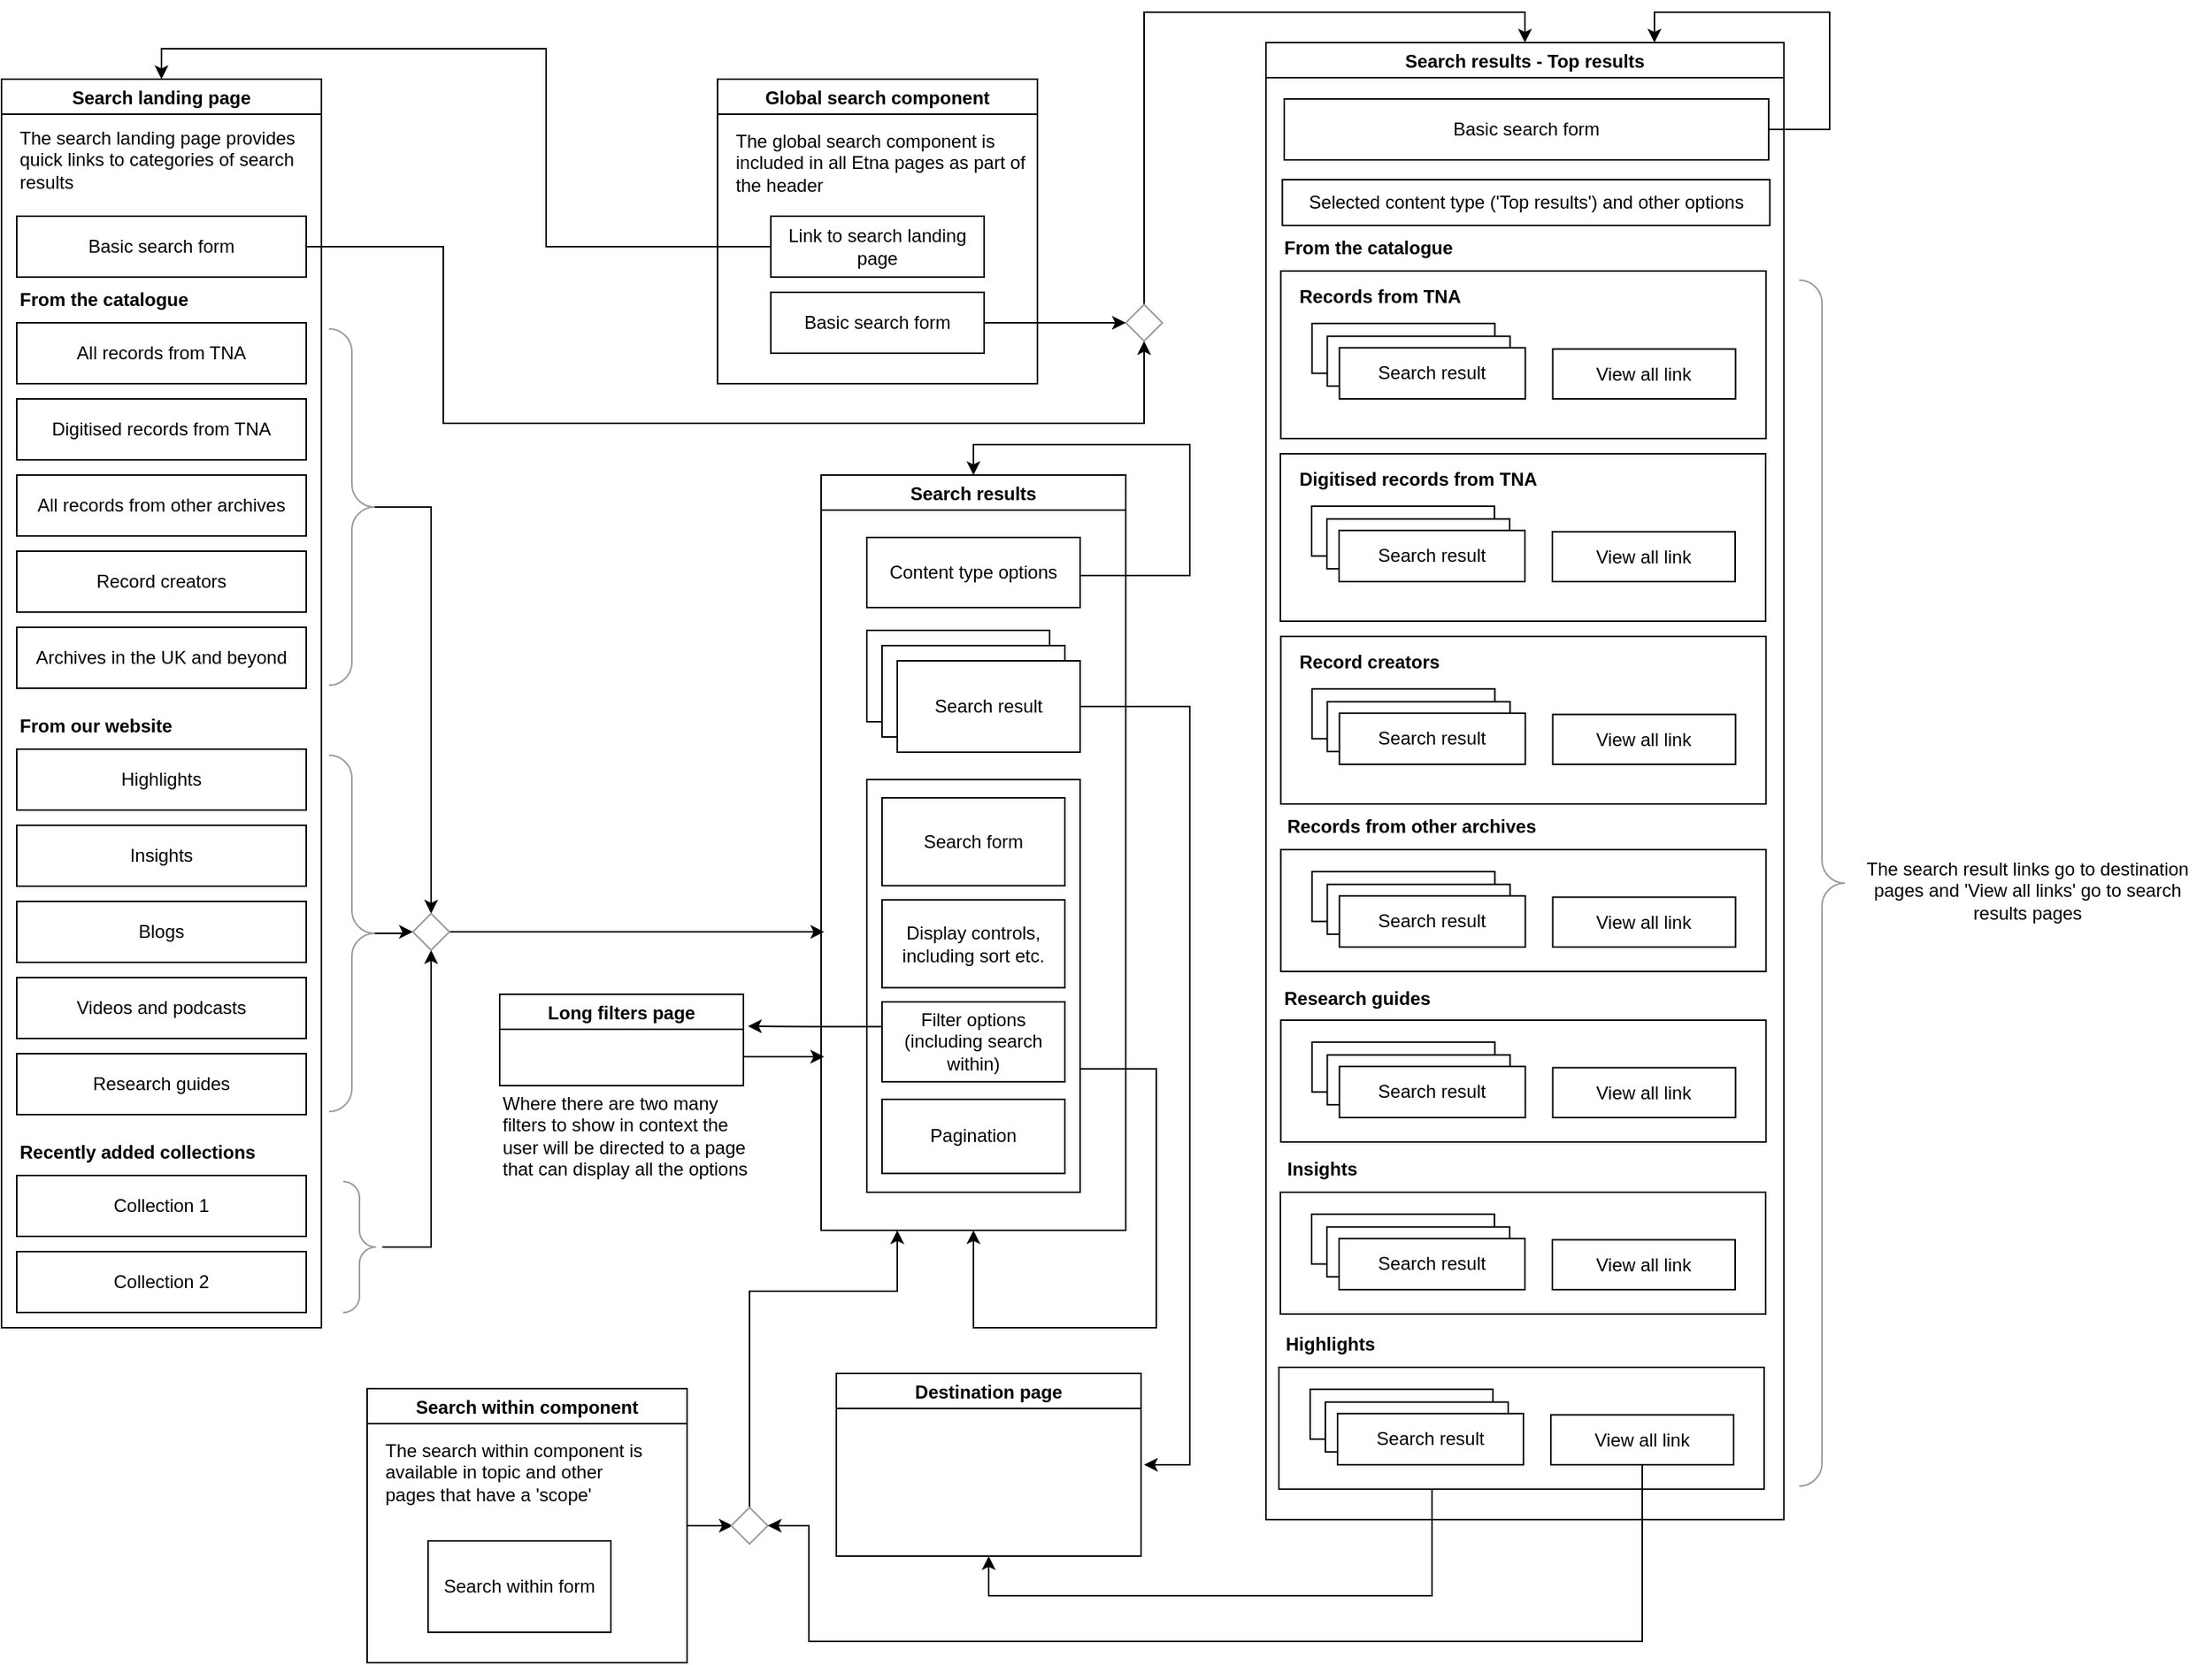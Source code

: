 <mxfile version="16.2.7" type="device"><diagram id="3wuXSHx0vhXqt1FfVYGA" name="Page-1"><mxGraphModel dx="764" dy="564" grid="1" gridSize="10" guides="1" tooltips="1" connect="1" arrows="1" fold="1" page="1" pageScale="1" pageWidth="1654" pageHeight="1169" math="0" shadow="0"><root><mxCell id="0"/><mxCell id="1" parent="0"/><mxCell id="5kCbINDF8DBrdRsvNfK--50" value="" style="edgeStyle=orthogonalEdgeStyle;rounded=0;orthogonalLoop=1;jettySize=auto;html=1;entryX=0.5;entryY=0;entryDx=0;entryDy=0;exitX=0;exitY=0.5;exitDx=0;exitDy=0;" parent="1" source="5kCbINDF8DBrdRsvNfK--17" target="5kCbINDF8DBrdRsvNfK--11" edge="1"><mxGeometry relative="1" as="geometry"><mxPoint x="655" y="-6" as="targetPoint"/></mxGeometry></mxCell><mxCell id="5kCbINDF8DBrdRsvNfK--1" value="Global search component" style="swimlane;" parent="1" vertex="1"><mxGeometry x="610" y="74" width="210" height="200" as="geometry"/></mxCell><mxCell id="5kCbINDF8DBrdRsvNfK--9" value="Basic search form" style="rounded=0;whiteSpace=wrap;html=1;" parent="5kCbINDF8DBrdRsvNfK--1" vertex="1"><mxGeometry x="35" y="140" width="140" height="40" as="geometry"/></mxCell><mxCell id="5kCbINDF8DBrdRsvNfK--17" value="Link to search landing page" style="rounded=0;whiteSpace=wrap;html=1;" parent="5kCbINDF8DBrdRsvNfK--1" vertex="1"><mxGeometry x="35" y="90" width="140" height="40" as="geometry"/></mxCell><mxCell id="5kCbINDF8DBrdRsvNfK--16" value="The global search component is included in all Etna pages as part of the header" style="text;html=1;strokeColor=none;fillColor=none;align=left;verticalAlign=middle;whiteSpace=wrap;rounded=0;" parent="5kCbINDF8DBrdRsvNfK--1" vertex="1"><mxGeometry x="10" y="40" width="200" height="30" as="geometry"/></mxCell><mxCell id="5kCbINDF8DBrdRsvNfK--78" value="" style="edgeStyle=orthogonalEdgeStyle;rounded=0;orthogonalLoop=1;jettySize=auto;html=1;" parent="1" source="5kCbINDF8DBrdRsvNfK--4" edge="1"><mxGeometry relative="1" as="geometry"><mxPoint x="620" y="1024" as="targetPoint"/></mxGeometry></mxCell><mxCell id="5kCbINDF8DBrdRsvNfK--4" value="Search within component" style="swimlane;" parent="1" vertex="1"><mxGeometry x="380" y="934" width="210" height="180" as="geometry"/></mxCell><mxCell id="5kCbINDF8DBrdRsvNfK--5" value="Search within form" style="rounded=0;whiteSpace=wrap;html=1;" parent="5kCbINDF8DBrdRsvNfK--4" vertex="1"><mxGeometry x="40" y="100" width="120" height="60" as="geometry"/></mxCell><mxCell id="5kCbINDF8DBrdRsvNfK--73" value="The search within component is available in topic and other pages that have a 'scope'" style="text;html=1;strokeColor=none;fillColor=none;align=left;verticalAlign=middle;whiteSpace=wrap;rounded=0;" parent="5kCbINDF8DBrdRsvNfK--4" vertex="1"><mxGeometry x="10" y="40" width="180" height="30" as="geometry"/></mxCell><mxCell id="5kCbINDF8DBrdRsvNfK--6" value="Search results - Top results" style="swimlane;" parent="1" vertex="1"><mxGeometry x="970" y="50" width="340" height="970" as="geometry"/></mxCell><mxCell id="1UFEHKPDBVKjldA-aK7c-43" value="Research guides" style="text;html=1;strokeColor=none;fillColor=none;align=left;verticalAlign=middle;whiteSpace=wrap;rounded=0;fontStyle=1" parent="5kCbINDF8DBrdRsvNfK--6" vertex="1"><mxGeometry x="10" y="613" width="188.5" height="30" as="geometry"/></mxCell><mxCell id="1UFEHKPDBVKjldA-aK7c-57" value="Insights" style="text;html=1;strokeColor=none;fillColor=none;align=left;verticalAlign=middle;whiteSpace=wrap;rounded=0;fontStyle=1" parent="5kCbINDF8DBrdRsvNfK--6" vertex="1"><mxGeometry x="11.5" y="725" width="188.5" height="30" as="geometry"/></mxCell><mxCell id="1UFEHKPDBVKjldA-aK7c-69" value="Selected content type ('Top results') and other options" style="rounded=0;whiteSpace=wrap;html=1;" parent="5kCbINDF8DBrdRsvNfK--6" vertex="1"><mxGeometry x="10.75" y="90" width="320" height="30" as="geometry"/></mxCell><mxCell id="5ijxJ7U3dJBMiLQ95O7w-33" value="" style="group" parent="5kCbINDF8DBrdRsvNfK--6" vertex="1" connectable="0"><mxGeometry x="11.75" y="623" width="318.5" height="110" as="geometry"/></mxCell><mxCell id="5ijxJ7U3dJBMiLQ95O7w-34" value="" style="group" parent="5ijxJ7U3dJBMiLQ95O7w-33" vertex="1" connectable="0"><mxGeometry x="-2" y="19" width="318.5" height="80" as="geometry"/></mxCell><mxCell id="5ijxJ7U3dJBMiLQ95O7w-35" value="" style="rounded=0;whiteSpace=wrap;html=1;" parent="5ijxJ7U3dJBMiLQ95O7w-34" vertex="1"><mxGeometry width="318.5" height="80" as="geometry"/></mxCell><mxCell id="5ijxJ7U3dJBMiLQ95O7w-36" value="View all link" style="rounded=0;whiteSpace=wrap;html=1;" parent="5ijxJ7U3dJBMiLQ95O7w-34" vertex="1"><mxGeometry x="178.5" y="31.221" width="120" height="32.748" as="geometry"/></mxCell><mxCell id="5ijxJ7U3dJBMiLQ95O7w-37" value="\" style="rounded=0;whiteSpace=wrap;html=1;" parent="5ijxJ7U3dJBMiLQ95O7w-34" vertex="1"><mxGeometry x="20.5" y="14.427" width="120" height="32.748" as="geometry"/></mxCell><mxCell id="5ijxJ7U3dJBMiLQ95O7w-38" value="Search result" style="rounded=0;whiteSpace=wrap;html=1;" parent="5ijxJ7U3dJBMiLQ95O7w-34" vertex="1"><mxGeometry x="30.5" y="22.824" width="120" height="32.748" as="geometry"/></mxCell><mxCell id="5ijxJ7U3dJBMiLQ95O7w-39" value="Search result" style="rounded=0;whiteSpace=wrap;html=1;" parent="5ijxJ7U3dJBMiLQ95O7w-34" vertex="1"><mxGeometry x="38.5" y="30.382" width="122" height="33.588" as="geometry"/></mxCell><mxCell id="5ijxJ7U3dJBMiLQ95O7w-40" value="" style="group" parent="5kCbINDF8DBrdRsvNfK--6" vertex="1" connectable="0"><mxGeometry x="11.5" y="735" width="318.5" height="110" as="geometry"/></mxCell><mxCell id="5ijxJ7U3dJBMiLQ95O7w-41" value="" style="group" parent="5ijxJ7U3dJBMiLQ95O7w-40" vertex="1" connectable="0"><mxGeometry x="-2" y="20" width="318.5" height="80" as="geometry"/></mxCell><mxCell id="5ijxJ7U3dJBMiLQ95O7w-42" value="" style="rounded=0;whiteSpace=wrap;html=1;" parent="5ijxJ7U3dJBMiLQ95O7w-41" vertex="1"><mxGeometry width="318.5" height="80" as="geometry"/></mxCell><mxCell id="5ijxJ7U3dJBMiLQ95O7w-43" value="View all link" style="rounded=0;whiteSpace=wrap;html=1;" parent="5ijxJ7U3dJBMiLQ95O7w-41" vertex="1"><mxGeometry x="178.5" y="31.221" width="120" height="32.748" as="geometry"/></mxCell><mxCell id="5ijxJ7U3dJBMiLQ95O7w-44" value="\" style="rounded=0;whiteSpace=wrap;html=1;" parent="5ijxJ7U3dJBMiLQ95O7w-41" vertex="1"><mxGeometry x="20.5" y="14.427" width="120" height="32.748" as="geometry"/></mxCell><mxCell id="5ijxJ7U3dJBMiLQ95O7w-45" value="Search result" style="rounded=0;whiteSpace=wrap;html=1;" parent="5ijxJ7U3dJBMiLQ95O7w-41" vertex="1"><mxGeometry x="30.5" y="22.824" width="120" height="32.748" as="geometry"/></mxCell><mxCell id="5ijxJ7U3dJBMiLQ95O7w-46" value="Search result" style="rounded=0;whiteSpace=wrap;html=1;" parent="5ijxJ7U3dJBMiLQ95O7w-41" vertex="1"><mxGeometry x="38.5" y="30.382" width="122" height="33.588" as="geometry"/></mxCell><mxCell id="1UFEHKPDBVKjldA-aK7c-34" value="Records from other archives" style="text;html=1;strokeColor=none;fillColor=none;align=left;verticalAlign=middle;whiteSpace=wrap;rounded=0;fontStyle=1" parent="5kCbINDF8DBrdRsvNfK--6" vertex="1"><mxGeometry x="11.5" y="500" width="188.5" height="30" as="geometry"/></mxCell><mxCell id="5ijxJ7U3dJBMiLQ95O7w-25" value="" style="group" parent="5kCbINDF8DBrdRsvNfK--6" vertex="1" connectable="0"><mxGeometry x="11.75" y="510" width="318.5" height="110" as="geometry"/></mxCell><mxCell id="5ijxJ7U3dJBMiLQ95O7w-32" value="" style="group" parent="5ijxJ7U3dJBMiLQ95O7w-25" vertex="1" connectable="0"><mxGeometry x="-2" y="20" width="318.5" height="80" as="geometry"/></mxCell><mxCell id="5ijxJ7U3dJBMiLQ95O7w-26" value="" style="rounded=0;whiteSpace=wrap;html=1;" parent="5ijxJ7U3dJBMiLQ95O7w-32" vertex="1"><mxGeometry width="318.5" height="80" as="geometry"/></mxCell><mxCell id="5ijxJ7U3dJBMiLQ95O7w-28" value="View all link" style="rounded=0;whiteSpace=wrap;html=1;" parent="5ijxJ7U3dJBMiLQ95O7w-32" vertex="1"><mxGeometry x="178.5" y="31.221" width="120" height="32.748" as="geometry"/></mxCell><mxCell id="5ijxJ7U3dJBMiLQ95O7w-29" value="\" style="rounded=0;whiteSpace=wrap;html=1;" parent="5ijxJ7U3dJBMiLQ95O7w-32" vertex="1"><mxGeometry x="20.5" y="14.427" width="120" height="32.748" as="geometry"/></mxCell><mxCell id="5ijxJ7U3dJBMiLQ95O7w-30" value="Search result" style="rounded=0;whiteSpace=wrap;html=1;" parent="5ijxJ7U3dJBMiLQ95O7w-32" vertex="1"><mxGeometry x="30.5" y="22.824" width="120" height="32.748" as="geometry"/></mxCell><mxCell id="5ijxJ7U3dJBMiLQ95O7w-31" value="Search result" style="rounded=0;whiteSpace=wrap;html=1;" parent="5ijxJ7U3dJBMiLQ95O7w-32" vertex="1"><mxGeometry x="38.5" y="30.382" width="122" height="33.588" as="geometry"/></mxCell><mxCell id="1UFEHKPDBVKjldA-aK7c-6" value="From the catalogue" style="text;html=1;strokeColor=none;fillColor=none;align=left;verticalAlign=middle;whiteSpace=wrap;rounded=0;fontStyle=1" parent="5kCbINDF8DBrdRsvNfK--6" vertex="1"><mxGeometry x="10" y="120" width="136" height="30" as="geometry"/></mxCell><mxCell id="5ijxJ7U3dJBMiLQ95O7w-5" value="" style="group" parent="5kCbINDF8DBrdRsvNfK--6" vertex="1" connectable="0"><mxGeometry x="11.75" y="150" width="318.5" height="110" as="geometry"/></mxCell><mxCell id="1UFEHKPDBVKjldA-aK7c-7" value="Search result" style="rounded=0;whiteSpace=wrap;html=1;" parent="5ijxJ7U3dJBMiLQ95O7w-5" vertex="1"><mxGeometry x="10.5" y="31" width="120" height="60" as="geometry"/></mxCell><mxCell id="1UFEHKPDBVKjldA-aK7c-19" value="" style="group" parent="5ijxJ7U3dJBMiLQ95O7w-5" vertex="1" connectable="0"><mxGeometry width="318.5" height="110" as="geometry"/></mxCell><mxCell id="1UFEHKPDBVKjldA-aK7c-20" value="" style="group" parent="1UFEHKPDBVKjldA-aK7c-19" vertex="1" connectable="0"><mxGeometry width="318.5" height="110" as="geometry"/></mxCell><mxCell id="1UFEHKPDBVKjldA-aK7c-5" value="" style="rounded=0;whiteSpace=wrap;html=1;" parent="1UFEHKPDBVKjldA-aK7c-20" vertex="1"><mxGeometry x="-2" width="318.5" height="110" as="geometry"/></mxCell><mxCell id="1UFEHKPDBVKjldA-aK7c-13" value="Records from TNA" style="text;html=1;strokeColor=none;fillColor=none;align=left;verticalAlign=middle;whiteSpace=wrap;rounded=0;fontStyle=1" parent="1UFEHKPDBVKjldA-aK7c-20" vertex="1"><mxGeometry x="8.5" y="4.198" width="136" height="25.191" as="geometry"/></mxCell><mxCell id="1UFEHKPDBVKjldA-aK7c-14" value="View all link" style="rounded=0;whiteSpace=wrap;html=1;" parent="1UFEHKPDBVKjldA-aK7c-20" vertex="1"><mxGeometry x="176.5" y="51.221" width="120" height="32.748" as="geometry"/></mxCell><mxCell id="1UFEHKPDBVKjldA-aK7c-10" value="\" style="rounded=0;whiteSpace=wrap;html=1;" parent="1UFEHKPDBVKjldA-aK7c-20" vertex="1"><mxGeometry x="18.5" y="34.427" width="120" height="32.748" as="geometry"/></mxCell><mxCell id="1UFEHKPDBVKjldA-aK7c-11" value="Search result" style="rounded=0;whiteSpace=wrap;html=1;" parent="1UFEHKPDBVKjldA-aK7c-20" vertex="1"><mxGeometry x="28.5" y="42.824" width="120" height="32.748" as="geometry"/></mxCell><mxCell id="1UFEHKPDBVKjldA-aK7c-12" value="Search result" style="rounded=0;whiteSpace=wrap;html=1;" parent="1UFEHKPDBVKjldA-aK7c-20" vertex="1"><mxGeometry x="36.5" y="50.382" width="122" height="33.588" as="geometry"/></mxCell><mxCell id="5ijxJ7U3dJBMiLQ95O7w-6" value="" style="group" parent="5kCbINDF8DBrdRsvNfK--6" vertex="1" connectable="0"><mxGeometry x="11.5" y="270" width="318.5" height="110" as="geometry"/></mxCell><mxCell id="5ijxJ7U3dJBMiLQ95O7w-7" value="Search result" style="rounded=0;whiteSpace=wrap;html=1;" parent="5ijxJ7U3dJBMiLQ95O7w-6" vertex="1"><mxGeometry x="10.5" y="31" width="120" height="60" as="geometry"/></mxCell><mxCell id="5ijxJ7U3dJBMiLQ95O7w-8" value="" style="group" parent="5ijxJ7U3dJBMiLQ95O7w-6" vertex="1" connectable="0"><mxGeometry width="318.5" height="110" as="geometry"/></mxCell><mxCell id="5ijxJ7U3dJBMiLQ95O7w-9" value="" style="group" parent="5ijxJ7U3dJBMiLQ95O7w-8" vertex="1" connectable="0"><mxGeometry width="318.5" height="110" as="geometry"/></mxCell><mxCell id="5ijxJ7U3dJBMiLQ95O7w-10" value="" style="rounded=0;whiteSpace=wrap;html=1;" parent="5ijxJ7U3dJBMiLQ95O7w-9" vertex="1"><mxGeometry x="-2" width="318.5" height="110" as="geometry"/></mxCell><mxCell id="5ijxJ7U3dJBMiLQ95O7w-11" value="Digitised records from TNA" style="text;html=1;strokeColor=none;fillColor=none;align=left;verticalAlign=middle;whiteSpace=wrap;rounded=0;fontStyle=1" parent="5ijxJ7U3dJBMiLQ95O7w-9" vertex="1"><mxGeometry x="8.5" y="4.2" width="191.5" height="25.19" as="geometry"/></mxCell><mxCell id="5ijxJ7U3dJBMiLQ95O7w-12" value="View all link" style="rounded=0;whiteSpace=wrap;html=1;" parent="5ijxJ7U3dJBMiLQ95O7w-9" vertex="1"><mxGeometry x="176.5" y="51.221" width="120" height="32.748" as="geometry"/></mxCell><mxCell id="5ijxJ7U3dJBMiLQ95O7w-13" value="\" style="rounded=0;whiteSpace=wrap;html=1;" parent="5ijxJ7U3dJBMiLQ95O7w-9" vertex="1"><mxGeometry x="18.5" y="34.427" width="120" height="32.748" as="geometry"/></mxCell><mxCell id="5ijxJ7U3dJBMiLQ95O7w-14" value="Search result" style="rounded=0;whiteSpace=wrap;html=1;" parent="5ijxJ7U3dJBMiLQ95O7w-9" vertex="1"><mxGeometry x="28.5" y="42.824" width="120" height="32.748" as="geometry"/></mxCell><mxCell id="5ijxJ7U3dJBMiLQ95O7w-15" value="Search result" style="rounded=0;whiteSpace=wrap;html=1;" parent="5ijxJ7U3dJBMiLQ95O7w-9" vertex="1"><mxGeometry x="36.5" y="50.382" width="122" height="33.588" as="geometry"/></mxCell><mxCell id="5ijxJ7U3dJBMiLQ95O7w-16" value="" style="group" parent="5kCbINDF8DBrdRsvNfK--6" vertex="1" connectable="0"><mxGeometry x="11.75" y="390" width="318.5" height="110" as="geometry"/></mxCell><mxCell id="5ijxJ7U3dJBMiLQ95O7w-17" value="" style="group" parent="5ijxJ7U3dJBMiLQ95O7w-16" vertex="1" connectable="0"><mxGeometry width="318.5" height="110" as="geometry"/></mxCell><mxCell id="5ijxJ7U3dJBMiLQ95O7w-18" value="" style="rounded=0;whiteSpace=wrap;html=1;" parent="5ijxJ7U3dJBMiLQ95O7w-17" vertex="1"><mxGeometry x="-2" width="318.5" height="110" as="geometry"/></mxCell><mxCell id="5ijxJ7U3dJBMiLQ95O7w-19" value="Record creators" style="text;html=1;strokeColor=none;fillColor=none;align=left;verticalAlign=middle;whiteSpace=wrap;rounded=0;fontStyle=1" parent="5ijxJ7U3dJBMiLQ95O7w-17" vertex="1"><mxGeometry x="8.5" y="4.2" width="191.5" height="25.19" as="geometry"/></mxCell><mxCell id="5ijxJ7U3dJBMiLQ95O7w-20" value="View all link" style="rounded=0;whiteSpace=wrap;html=1;" parent="5ijxJ7U3dJBMiLQ95O7w-17" vertex="1"><mxGeometry x="176.5" y="51.221" width="120" height="32.748" as="geometry"/></mxCell><mxCell id="5ijxJ7U3dJBMiLQ95O7w-21" value="\" style="rounded=0;whiteSpace=wrap;html=1;" parent="5ijxJ7U3dJBMiLQ95O7w-17" vertex="1"><mxGeometry x="18.5" y="34.427" width="120" height="32.748" as="geometry"/></mxCell><mxCell id="5ijxJ7U3dJBMiLQ95O7w-22" value="Search result" style="rounded=0;whiteSpace=wrap;html=1;" parent="5ijxJ7U3dJBMiLQ95O7w-17" vertex="1"><mxGeometry x="28.5" y="42.824" width="120" height="32.748" as="geometry"/></mxCell><mxCell id="5ijxJ7U3dJBMiLQ95O7w-23" value="Search result" style="rounded=0;whiteSpace=wrap;html=1;" parent="5ijxJ7U3dJBMiLQ95O7w-17" vertex="1"><mxGeometry x="36.5" y="50.382" width="122" height="33.588" as="geometry"/></mxCell><mxCell id="1UFEHKPDBVKjldA-aK7c-63" value="Highlights" style="text;html=1;strokeColor=none;fillColor=none;align=left;verticalAlign=middle;whiteSpace=wrap;rounded=0;fontStyle=1" parent="5kCbINDF8DBrdRsvNfK--6" vertex="1"><mxGeometry x="10.75" y="840" width="188.5" height="30" as="geometry"/></mxCell><mxCell id="5ijxJ7U3dJBMiLQ95O7w-47" value="" style="group" parent="5kCbINDF8DBrdRsvNfK--6" vertex="1" connectable="0"><mxGeometry x="8.5" y="870" width="318.5" height="80" as="geometry"/></mxCell><mxCell id="5ijxJ7U3dJBMiLQ95O7w-48" value="" style="rounded=0;whiteSpace=wrap;html=1;" parent="5ijxJ7U3dJBMiLQ95O7w-47" vertex="1"><mxGeometry width="318.5" height="80" as="geometry"/></mxCell><mxCell id="5ijxJ7U3dJBMiLQ95O7w-49" value="View all link" style="rounded=0;whiteSpace=wrap;html=1;" parent="5ijxJ7U3dJBMiLQ95O7w-47" vertex="1"><mxGeometry x="178.5" y="31.221" width="120" height="32.748" as="geometry"/></mxCell><mxCell id="5ijxJ7U3dJBMiLQ95O7w-50" value="\" style="rounded=0;whiteSpace=wrap;html=1;" parent="5ijxJ7U3dJBMiLQ95O7w-47" vertex="1"><mxGeometry x="20.5" y="14.427" width="120" height="32.748" as="geometry"/></mxCell><mxCell id="5ijxJ7U3dJBMiLQ95O7w-51" value="Search result" style="rounded=0;whiteSpace=wrap;html=1;" parent="5ijxJ7U3dJBMiLQ95O7w-47" vertex="1"><mxGeometry x="30.5" y="22.824" width="120" height="32.748" as="geometry"/></mxCell><mxCell id="5ijxJ7U3dJBMiLQ95O7w-52" value="Search result" style="rounded=0;whiteSpace=wrap;html=1;" parent="5ijxJ7U3dJBMiLQ95O7w-47" vertex="1"><mxGeometry x="38.5" y="30.382" width="122" height="33.588" as="geometry"/></mxCell><mxCell id="5ijxJ7U3dJBMiLQ95O7w-59" value="Basic search form" style="rounded=0;whiteSpace=wrap;html=1;" parent="5kCbINDF8DBrdRsvNfK--6" vertex="1"><mxGeometry x="12" y="37" width="318" height="40" as="geometry"/></mxCell><mxCell id="5ijxJ7U3dJBMiLQ95O7w-61" value="" style="edgeStyle=orthogonalEdgeStyle;rounded=0;orthogonalLoop=1;jettySize=auto;html=1;entryX=0.75;entryY=0;entryDx=0;entryDy=0;exitX=1;exitY=0.5;exitDx=0;exitDy=0;" parent="5kCbINDF8DBrdRsvNfK--6" source="5ijxJ7U3dJBMiLQ95O7w-59" target="5kCbINDF8DBrdRsvNfK--6" edge="1"><mxGeometry relative="1" as="geometry"><mxPoint x="509.0" y="57" as="targetPoint"/><Array as="points"><mxPoint x="370" y="57"/><mxPoint x="370" y="-20"/><mxPoint x="255" y="-20"/></Array></mxGeometry></mxCell><mxCell id="5kCbINDF8DBrdRsvNfK--45" value="" style="edgeStyle=orthogonalEdgeStyle;rounded=0;orthogonalLoop=1;jettySize=auto;html=1;entryX=0.5;entryY=0;entryDx=0;entryDy=0;" parent="1" source="5kCbINDF8DBrdRsvNfK--37" target="5kCbINDF8DBrdRsvNfK--41" edge="1"><mxGeometry relative="1" as="geometry"/></mxCell><mxCell id="5kCbINDF8DBrdRsvNfK--42" value="" style="edgeStyle=orthogonalEdgeStyle;rounded=0;orthogonalLoop=1;jettySize=auto;html=1;" parent="1" source="5kCbINDF8DBrdRsvNfK--38" target="5kCbINDF8DBrdRsvNfK--41" edge="1"><mxGeometry relative="1" as="geometry"/></mxCell><mxCell id="5kCbINDF8DBrdRsvNfK--44" value="" style="edgeStyle=orthogonalEdgeStyle;rounded=0;orthogonalLoop=1;jettySize=auto;html=1;" parent="1" source="5kCbINDF8DBrdRsvNfK--39" target="5kCbINDF8DBrdRsvNfK--41" edge="1"><mxGeometry relative="1" as="geometry"><mxPoint x="555" y="814" as="targetPoint"/></mxGeometry></mxCell><mxCell id="5kCbINDF8DBrdRsvNfK--54" value="" style="edgeStyle=orthogonalEdgeStyle;rounded=0;orthogonalLoop=1;jettySize=auto;html=1;" parent="1" source="5kCbINDF8DBrdRsvNfK--41" edge="1"><mxGeometry relative="1" as="geometry"><mxPoint x="680" y="634" as="targetPoint"/></mxGeometry></mxCell><mxCell id="5kCbINDF8DBrdRsvNfK--41" value="" style="rhombus;whiteSpace=wrap;html=1;align=left;strokeColor=#999999;strokeWidth=1;shadow=0;dashed=0;" parent="1" vertex="1"><mxGeometry x="410" y="622" width="24" height="24" as="geometry"/></mxCell><mxCell id="5kCbINDF8DBrdRsvNfK--55" value="Search results" style="swimlane;" parent="1" vertex="1"><mxGeometry x="678" y="334" width="200" height="496" as="geometry"/></mxCell><mxCell id="5kCbINDF8DBrdRsvNfK--60" value="" style="edgeStyle=orthogonalEdgeStyle;rounded=0;orthogonalLoop=1;jettySize=auto;html=1;entryX=0.5;entryY=1;entryDx=0;entryDy=0;exitX=1;exitY=0.5;exitDx=0;exitDy=0;" parent="5kCbINDF8DBrdRsvNfK--55" source="5kCbINDF8DBrdRsvNfK--68" target="5kCbINDF8DBrdRsvNfK--55" edge="1"><mxGeometry relative="1" as="geometry"><mxPoint x="170" y="260" as="sourcePoint"/><mxPoint x="240" y="150" as="targetPoint"/><Array as="points"><mxPoint x="220" y="390"/><mxPoint x="220" y="560"/><mxPoint x="100" y="560"/></Array></mxGeometry></mxCell><mxCell id="1UFEHKPDBVKjldA-aK7c-1" value="" style="group" parent="5kCbINDF8DBrdRsvNfK--55" vertex="1" connectable="0"><mxGeometry x="30" y="200" width="140" height="271" as="geometry"/></mxCell><mxCell id="5kCbINDF8DBrdRsvNfK--68" value="" style="rounded=0;whiteSpace=wrap;html=1;" parent="1UFEHKPDBVKjldA-aK7c-1" vertex="1"><mxGeometry width="140" height="271" as="geometry"/></mxCell><mxCell id="5kCbINDF8DBrdRsvNfK--58" value="Display controls, including sort etc." style="rounded=0;whiteSpace=wrap;html=1;" parent="1UFEHKPDBVKjldA-aK7c-1" vertex="1"><mxGeometry x="10" y="79" width="120" height="57.68" as="geometry"/></mxCell><mxCell id="5kCbINDF8DBrdRsvNfK--66" value="Filter options (including search within)" style="rounded=0;whiteSpace=wrap;html=1;" parent="1UFEHKPDBVKjldA-aK7c-1" vertex="1"><mxGeometry x="10" y="146" width="120" height="52.45" as="geometry"/></mxCell><mxCell id="5kCbINDF8DBrdRsvNfK--67" value="Pagination" style="rounded=0;whiteSpace=wrap;html=1;" parent="1UFEHKPDBVKjldA-aK7c-1" vertex="1"><mxGeometry x="10" y="210" width="120" height="48.68" as="geometry"/></mxCell><mxCell id="5ijxJ7U3dJBMiLQ95O7w-66" value="Search form" style="rounded=0;whiteSpace=wrap;html=1;" parent="1UFEHKPDBVKjldA-aK7c-1" vertex="1"><mxGeometry x="10" y="12" width="120" height="57.68" as="geometry"/></mxCell><mxCell id="5kCbINDF8DBrdRsvNfK--61" value="Content type options" style="rounded=0;whiteSpace=wrap;html=1;" parent="5kCbINDF8DBrdRsvNfK--55" vertex="1"><mxGeometry x="30" y="41" width="140" height="46" as="geometry"/></mxCell><mxCell id="1UFEHKPDBVKjldA-aK7c-2" value="" style="group" parent="5kCbINDF8DBrdRsvNfK--55" vertex="1" connectable="0"><mxGeometry x="20" y="92" width="150" height="90" as="geometry"/></mxCell><mxCell id="5kCbINDF8DBrdRsvNfK--63" value="Search result" style="rounded=0;whiteSpace=wrap;html=1;" parent="1UFEHKPDBVKjldA-aK7c-2" vertex="1"><mxGeometry x="10" y="10" width="120" height="60" as="geometry"/></mxCell><mxCell id="5kCbINDF8DBrdRsvNfK--64" value="Search result" style="rounded=0;whiteSpace=wrap;html=1;" parent="1UFEHKPDBVKjldA-aK7c-2" vertex="1"><mxGeometry x="20" y="20" width="120" height="60" as="geometry"/></mxCell><mxCell id="5kCbINDF8DBrdRsvNfK--65" value="Search result" style="rounded=0;whiteSpace=wrap;html=1;" parent="1UFEHKPDBVKjldA-aK7c-2" vertex="1"><mxGeometry x="30" y="30" width="120" height="60" as="geometry"/></mxCell><mxCell id="5ijxJ7U3dJBMiLQ95O7w-65" value="" style="edgeStyle=orthogonalEdgeStyle;rounded=0;orthogonalLoop=1;jettySize=auto;html=1;entryX=0.5;entryY=0;entryDx=0;entryDy=0;" parent="5kCbINDF8DBrdRsvNfK--55" source="5kCbINDF8DBrdRsvNfK--61" target="5kCbINDF8DBrdRsvNfK--55" edge="1"><mxGeometry relative="1" as="geometry"><mxPoint x="250" y="59" as="targetPoint"/><Array as="points"><mxPoint x="242" y="66"/><mxPoint x="242" y="-20"/><mxPoint x="100" y="-20"/></Array></mxGeometry></mxCell><mxCell id="5kCbINDF8DBrdRsvNfK--72" value="" style="edgeStyle=orthogonalEdgeStyle;rounded=0;orthogonalLoop=1;jettySize=auto;html=1;exitX=1;exitY=0.5;exitDx=0;exitDy=0;" parent="1" source="5kCbINDF8DBrdRsvNfK--65" edge="1"><mxGeometry relative="1" as="geometry"><mxPoint x="890" y="984" as="targetPoint"/><Array as="points"><mxPoint x="920" y="486"/><mxPoint x="920" y="984"/></Array></mxGeometry></mxCell><mxCell id="5kCbINDF8DBrdRsvNfK--69" value="Destination page" style="swimlane;" parent="1" vertex="1"><mxGeometry x="688" y="924" width="200" height="120" as="geometry"/></mxCell><mxCell id="1UFEHKPDBVKjldA-aK7c-46" value="&lt;br&gt;&lt;br&gt;&lt;br&gt;&lt;br&gt;&lt;br&gt;" style="labelPosition=right;align=left;strokeWidth=1;shape=mxgraph.mockup.markup.curlyBrace;html=1;shadow=0;dashed=0;strokeColor=#999999;direction=north;rotation=-180;" parent="1" vertex="1"><mxGeometry x="1320" y="206" width="30" height="792" as="geometry"/></mxCell><mxCell id="1UFEHKPDBVKjldA-aK7c-48" value="The search result links go to destination pages and 'View all links' go to search results pages" style="text;html=1;strokeColor=none;fillColor=none;align=center;verticalAlign=middle;whiteSpace=wrap;rounded=0;" parent="1" vertex="1"><mxGeometry x="1350" y="592" width="240" height="30" as="geometry"/></mxCell><mxCell id="5ijxJ7U3dJBMiLQ95O7w-4" value="" style="edgeStyle=orthogonalEdgeStyle;rounded=0;orthogonalLoop=1;jettySize=auto;html=1;entryX=0.5;entryY=1;entryDx=0;entryDy=0;" parent="1" source="5ijxJ7U3dJBMiLQ95O7w-48" target="5kCbINDF8DBrdRsvNfK--69" edge="1"><mxGeometry relative="1" as="geometry"><mxPoint x="1079.0" y="1070.0" as="sourcePoint"/><mxPoint x="738" y="840" as="targetPoint"/><Array as="points"><mxPoint x="1079" y="1070"/><mxPoint x="788" y="1070"/></Array></mxGeometry></mxCell><mxCell id="5ijxJ7U3dJBMiLQ95O7w-54" value="" style="edgeStyle=orthogonalEdgeStyle;rounded=0;orthogonalLoop=1;jettySize=auto;html=1;exitX=1;exitY=0.5;exitDx=0;exitDy=0;entryX=0.5;entryY=1;entryDx=0;entryDy=0;" parent="1" source="5ijxJ7U3dJBMiLQ95O7w-53" target="5ijxJ7U3dJBMiLQ95O7w-55" edge="1"><mxGeometry relative="1" as="geometry"><mxPoint x="900" y="260" as="targetPoint"/><Array as="points"><mxPoint x="430" y="184"/><mxPoint x="430" y="300"/><mxPoint x="890" y="300"/></Array><mxPoint x="795" y="244" as="sourcePoint"/></mxGeometry></mxCell><mxCell id="5ijxJ7U3dJBMiLQ95O7w-58" value="" style="edgeStyle=orthogonalEdgeStyle;rounded=0;orthogonalLoop=1;jettySize=auto;html=1;entryX=0.5;entryY=0;entryDx=0;entryDy=0;" parent="1" source="5ijxJ7U3dJBMiLQ95O7w-55" target="5kCbINDF8DBrdRsvNfK--6" edge="1"><mxGeometry relative="1" as="geometry"><mxPoint x="890" y="142.0" as="targetPoint"/><Array as="points"><mxPoint x="890" y="30"/><mxPoint x="1140" y="30"/></Array></mxGeometry></mxCell><mxCell id="5ijxJ7U3dJBMiLQ95O7w-55" value="" style="rhombus;whiteSpace=wrap;html=1;align=left;strokeColor=#999999;strokeWidth=1;shadow=0;dashed=0;" parent="1" vertex="1"><mxGeometry x="878" y="222" width="24" height="24" as="geometry"/></mxCell><mxCell id="5ijxJ7U3dJBMiLQ95O7w-56" value="" style="edgeStyle=orthogonalEdgeStyle;rounded=0;orthogonalLoop=1;jettySize=auto;html=1;" parent="1" source="5kCbINDF8DBrdRsvNfK--9" target="5ijxJ7U3dJBMiLQ95O7w-55" edge="1"><mxGeometry relative="1" as="geometry"/></mxCell><mxCell id="5ijxJ7U3dJBMiLQ95O7w-68" value="" style="group" parent="1" vertex="1" connectable="0"><mxGeometry x="140" y="74" width="250" height="820" as="geometry"/></mxCell><mxCell id="5kCbINDF8DBrdRsvNfK--11" value="Search landing page" style="swimlane;" parent="5ijxJ7U3dJBMiLQ95O7w-68" vertex="1"><mxGeometry width="210" height="820" as="geometry"/></mxCell><mxCell id="5kCbINDF8DBrdRsvNfK--18" value="The search landing page provides quick links to categories of search results" style="text;html=1;strokeColor=none;fillColor=none;align=left;verticalAlign=middle;whiteSpace=wrap;rounded=0;" parent="5kCbINDF8DBrdRsvNfK--11" vertex="1"><mxGeometry x="10" y="38" width="200" height="30" as="geometry"/></mxCell><mxCell id="5kCbINDF8DBrdRsvNfK--20" value="From the catalogue" style="text;html=1;strokeColor=none;fillColor=none;align=left;verticalAlign=middle;whiteSpace=wrap;rounded=0;fontStyle=1" parent="5kCbINDF8DBrdRsvNfK--11" vertex="1"><mxGeometry x="10" y="130" width="136" height="30" as="geometry"/></mxCell><mxCell id="5kCbINDF8DBrdRsvNfK--21" value="All records from TNA" style="rounded=0;whiteSpace=wrap;html=1;" parent="5kCbINDF8DBrdRsvNfK--11" vertex="1"><mxGeometry x="10" y="160" width="190" height="40" as="geometry"/></mxCell><mxCell id="5kCbINDF8DBrdRsvNfK--23" value="Digitised records from TNA" style="rounded=0;whiteSpace=wrap;html=1;" parent="5kCbINDF8DBrdRsvNfK--11" vertex="1"><mxGeometry x="10" y="210" width="190" height="40" as="geometry"/></mxCell><mxCell id="5kCbINDF8DBrdRsvNfK--24" value="All records from other archives" style="rounded=0;whiteSpace=wrap;html=1;" parent="5kCbINDF8DBrdRsvNfK--11" vertex="1"><mxGeometry x="10" y="260" width="190" height="40" as="geometry"/></mxCell><mxCell id="5kCbINDF8DBrdRsvNfK--25" value="Record creators" style="rounded=0;whiteSpace=wrap;html=1;" parent="5kCbINDF8DBrdRsvNfK--11" vertex="1"><mxGeometry x="10" y="310" width="190" height="40" as="geometry"/></mxCell><mxCell id="5kCbINDF8DBrdRsvNfK--26" value="Archives in the UK and beyond" style="rounded=0;whiteSpace=wrap;html=1;" parent="5kCbINDF8DBrdRsvNfK--11" vertex="1"><mxGeometry x="10" y="360" width="190" height="40" as="geometry"/></mxCell><mxCell id="5kCbINDF8DBrdRsvNfK--27" value="From our website" style="text;html=1;strokeColor=none;fillColor=none;align=left;verticalAlign=middle;whiteSpace=wrap;rounded=0;fontStyle=1" parent="5kCbINDF8DBrdRsvNfK--11" vertex="1"><mxGeometry x="10" y="410" width="136" height="30" as="geometry"/></mxCell><mxCell id="5kCbINDF8DBrdRsvNfK--28" value="Highlights" style="rounded=0;whiteSpace=wrap;html=1;" parent="5kCbINDF8DBrdRsvNfK--11" vertex="1"><mxGeometry x="10" y="440" width="190" height="40" as="geometry"/></mxCell><mxCell id="5kCbINDF8DBrdRsvNfK--29" value="Insights" style="rounded=0;whiteSpace=wrap;html=1;" parent="5kCbINDF8DBrdRsvNfK--11" vertex="1"><mxGeometry x="10" y="490" width="190" height="40" as="geometry"/></mxCell><mxCell id="5kCbINDF8DBrdRsvNfK--30" value="Blogs" style="rounded=0;whiteSpace=wrap;html=1;" parent="5kCbINDF8DBrdRsvNfK--11" vertex="1"><mxGeometry x="10" y="540" width="190" height="40" as="geometry"/></mxCell><mxCell id="5kCbINDF8DBrdRsvNfK--31" value="Videos and podcasts" style="rounded=0;whiteSpace=wrap;html=1;" parent="5kCbINDF8DBrdRsvNfK--11" vertex="1"><mxGeometry x="10" y="590" width="190" height="40" as="geometry"/></mxCell><mxCell id="5kCbINDF8DBrdRsvNfK--32" value="Research guides" style="rounded=0;whiteSpace=wrap;html=1;" parent="5kCbINDF8DBrdRsvNfK--11" vertex="1"><mxGeometry x="10" y="640" width="190" height="40" as="geometry"/></mxCell><mxCell id="5kCbINDF8DBrdRsvNfK--33" value="Recently added collections" style="text;html=1;strokeColor=none;fillColor=none;align=left;verticalAlign=middle;whiteSpace=wrap;rounded=0;fontStyle=1" parent="5kCbINDF8DBrdRsvNfK--11" vertex="1"><mxGeometry x="10" y="690" width="180" height="30" as="geometry"/></mxCell><mxCell id="5kCbINDF8DBrdRsvNfK--34" value="Collection 1" style="rounded=0;whiteSpace=wrap;html=1;" parent="5kCbINDF8DBrdRsvNfK--11" vertex="1"><mxGeometry x="10" y="720" width="190" height="40" as="geometry"/></mxCell><mxCell id="5kCbINDF8DBrdRsvNfK--35" value="Collection 2" style="rounded=0;whiteSpace=wrap;html=1;" parent="5kCbINDF8DBrdRsvNfK--11" vertex="1"><mxGeometry x="10" y="770" width="190" height="40" as="geometry"/></mxCell><mxCell id="5ijxJ7U3dJBMiLQ95O7w-53" value="Basic search form" style="rounded=0;whiteSpace=wrap;html=1;" parent="5kCbINDF8DBrdRsvNfK--11" vertex="1"><mxGeometry x="10" y="90" width="190" height="40" as="geometry"/></mxCell><mxCell id="5kCbINDF8DBrdRsvNfK--37" value="&lt;br&gt;&lt;br&gt;&lt;br&gt;&lt;br&gt;&lt;br&gt;" style="labelPosition=right;align=left;strokeWidth=1;shape=mxgraph.mockup.markup.curlyBrace;html=1;shadow=0;dashed=0;strokeColor=#999999;direction=north;rotation=-180;" parent="5ijxJ7U3dJBMiLQ95O7w-68" vertex="1"><mxGeometry x="215" y="164" width="30" height="234" as="geometry"/></mxCell><mxCell id="5kCbINDF8DBrdRsvNfK--38" value="&lt;br&gt;&lt;br&gt;&lt;br&gt;&lt;br&gt;&lt;br&gt;" style="labelPosition=right;align=left;strokeWidth=1;shape=mxgraph.mockup.markup.curlyBrace;html=1;shadow=0;dashed=0;strokeColor=#999999;direction=north;rotation=-180;" parent="5ijxJ7U3dJBMiLQ95O7w-68" vertex="1"><mxGeometry x="215" y="444" width="30" height="234" as="geometry"/></mxCell><mxCell id="5kCbINDF8DBrdRsvNfK--39" value="&lt;br&gt;&lt;br&gt;&lt;br&gt;&lt;br&gt;&lt;br&gt;" style="labelPosition=right;align=left;strokeWidth=1;shape=mxgraph.mockup.markup.curlyBrace;html=1;shadow=0;dashed=0;strokeColor=#999999;direction=north;rotation=-180;" parent="5ijxJ7U3dJBMiLQ95O7w-68" vertex="1"><mxGeometry x="220" y="724" width="30" height="86" as="geometry"/></mxCell><mxCell id="5ijxJ7U3dJBMiLQ95O7w-74" value="" style="edgeStyle=orthogonalEdgeStyle;rounded=0;orthogonalLoop=1;jettySize=auto;html=1;entryX=0.25;entryY=1;entryDx=0;entryDy=0;" parent="1" source="5ijxJ7U3dJBMiLQ95O7w-69" target="5kCbINDF8DBrdRsvNfK--55" edge="1"><mxGeometry relative="1" as="geometry"><mxPoint x="631" y="932.0" as="targetPoint"/><Array as="points"><mxPoint x="631" y="870"/><mxPoint x="728" y="870"/></Array></mxGeometry></mxCell><mxCell id="5ijxJ7U3dJBMiLQ95O7w-69" value="" style="rhombus;whiteSpace=wrap;html=1;align=left;strokeColor=#999999;strokeWidth=1;shadow=0;dashed=0;" parent="1" vertex="1"><mxGeometry x="619" y="1012" width="24" height="24" as="geometry"/></mxCell><mxCell id="5ijxJ7U3dJBMiLQ95O7w-72" value="" style="edgeStyle=orthogonalEdgeStyle;rounded=0;orthogonalLoop=1;jettySize=auto;html=1;entryX=1;entryY=0.5;entryDx=0;entryDy=0;" parent="1" source="5ijxJ7U3dJBMiLQ95O7w-49" target="5ijxJ7U3dJBMiLQ95O7w-69" edge="1"><mxGeometry relative="1" as="geometry"><mxPoint x="1217" y="1050.344" as="targetPoint"/><Array as="points"><mxPoint x="1217" y="1100"/><mxPoint x="670" y="1100"/><mxPoint x="670" y="1024"/></Array></mxGeometry></mxCell><mxCell id="5ijxJ7U3dJBMiLQ95O7w-81" value="" style="edgeStyle=orthogonalEdgeStyle;rounded=0;orthogonalLoop=1;jettySize=auto;html=1;exitX=1;exitY=0.75;exitDx=0;exitDy=0;" parent="1" source="5ijxJ7U3dJBMiLQ95O7w-75" edge="1"><mxGeometry relative="1" as="geometry"><mxPoint x="649" y="716.059" as="sourcePoint"/><mxPoint x="680" y="716" as="targetPoint"/><Array as="points"><mxPoint x="627" y="716"/></Array></mxGeometry></mxCell><mxCell id="5ijxJ7U3dJBMiLQ95O7w-75" value="Long filters page" style="swimlane;" parent="1" vertex="1"><mxGeometry x="467" y="675" width="160" height="60" as="geometry"/></mxCell><mxCell id="5ijxJ7U3dJBMiLQ95O7w-77" value="" style="edgeStyle=orthogonalEdgeStyle;rounded=0;orthogonalLoop=1;jettySize=auto;html=1;" parent="1" edge="1"><mxGeometry relative="1" as="geometry"><mxPoint x="718" y="696.235" as="sourcePoint"/><mxPoint x="630" y="696" as="targetPoint"/><Array as="points"><mxPoint x="670" y="696"/><mxPoint x="670" y="696"/></Array></mxGeometry></mxCell><mxCell id="5ijxJ7U3dJBMiLQ95O7w-82" value="Where there are two many filters to show in context the user will be directed to a page that can display all the options" style="text;html=1;strokeColor=none;fillColor=none;align=left;verticalAlign=middle;whiteSpace=wrap;rounded=0;dashed=1;dashPattern=1 1;" parent="1" vertex="1"><mxGeometry x="467" y="753" width="173" height="30" as="geometry"/></mxCell></root></mxGraphModel></diagram></mxfile>